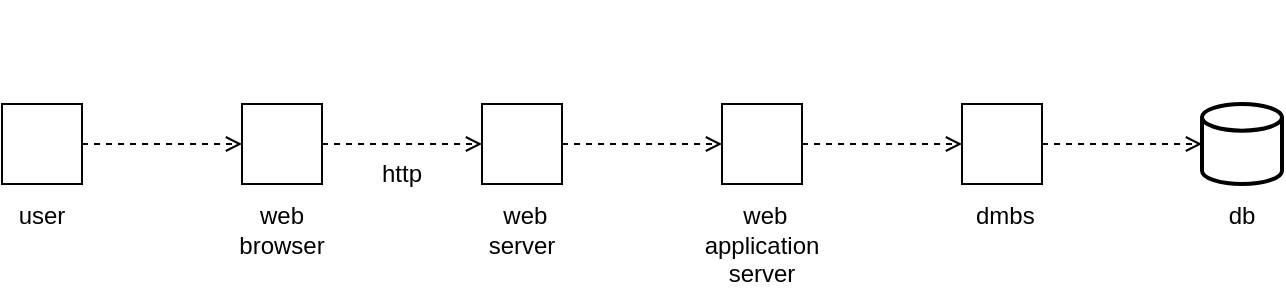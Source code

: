 <mxfile version="24.0.7" type="github">
  <diagram name="페이지-1" id="DOebjz7CG0eIrOCERLTq">
    <mxGraphModel dx="794" dy="1106" grid="1" gridSize="10" guides="1" tooltips="1" connect="1" arrows="1" fold="1" page="1" pageScale="1" pageWidth="827" pageHeight="1169" math="0" shadow="0">
      <root>
        <mxCell id="0" />
        <mxCell id="1" parent="0" />
        <mxCell id="8lFw4BgRD8mpqxhCnmYW-3" style="edgeStyle=orthogonalEdgeStyle;rounded=0;orthogonalLoop=1;jettySize=auto;html=1;exitX=1;exitY=0.5;exitDx=0;exitDy=0;entryX=0;entryY=0.5;entryDx=0;entryDy=0;endArrow=open;endFill=0;dashed=1;" edge="1" parent="1" source="8lFw4BgRD8mpqxhCnmYW-1" target="8lFw4BgRD8mpqxhCnmYW-2">
          <mxGeometry relative="1" as="geometry" />
        </mxCell>
        <mxCell id="8lFw4BgRD8mpqxhCnmYW-1" value="&lt;div&gt;&lt;br&gt;&lt;/div&gt;&lt;div&gt;&lt;br&gt;&lt;/div&gt;&lt;div&gt;&lt;br&gt;&lt;/div&gt;&lt;div&gt;&lt;br&gt;&lt;/div&gt;&lt;div&gt;&lt;br&gt;&lt;/div&gt;&lt;div&gt;&lt;br&gt;&lt;/div&gt;&lt;div&gt;web browser&lt;/div&gt;" style="rounded=0;whiteSpace=wrap;html=1;" vertex="1" parent="1">
          <mxGeometry x="160" y="520" width="40" height="40" as="geometry" />
        </mxCell>
        <mxCell id="8lFw4BgRD8mpqxhCnmYW-11" style="edgeStyle=orthogonalEdgeStyle;rounded=0;orthogonalLoop=1;jettySize=auto;html=1;exitX=1;exitY=0.5;exitDx=0;exitDy=0;entryX=0;entryY=0.5;entryDx=0;entryDy=0;endArrow=open;endFill=0;dashed=1;" edge="1" parent="1" source="8lFw4BgRD8mpqxhCnmYW-2" target="8lFw4BgRD8mpqxhCnmYW-10">
          <mxGeometry relative="1" as="geometry" />
        </mxCell>
        <mxCell id="8lFw4BgRD8mpqxhCnmYW-2" value="&lt;div&gt;&lt;br&gt;&lt;/div&gt;&lt;div&gt;&lt;br&gt;&lt;/div&gt;&lt;div&gt;&lt;br&gt;&lt;/div&gt;&lt;div&gt;&lt;br&gt;&lt;/div&gt;&lt;div&gt;&lt;br&gt;&lt;/div&gt;&lt;div&gt;&lt;br&gt;&lt;/div&gt;&lt;div&gt;&lt;span style=&quot;background-color: initial;&quot;&gt;&amp;nbsp;web server&lt;/span&gt;&lt;br&gt;&lt;/div&gt;" style="rounded=0;whiteSpace=wrap;html=1;" vertex="1" parent="1">
          <mxGeometry x="280" y="520" width="40" height="40" as="geometry" />
        </mxCell>
        <mxCell id="8lFw4BgRD8mpqxhCnmYW-4" value="http" style="text;html=1;align=center;verticalAlign=middle;whiteSpace=wrap;rounded=0;" vertex="1" parent="1">
          <mxGeometry x="210" y="540" width="60" height="30" as="geometry" />
        </mxCell>
        <mxCell id="8lFw4BgRD8mpqxhCnmYW-8" style="edgeStyle=orthogonalEdgeStyle;rounded=0;orthogonalLoop=1;jettySize=auto;html=1;exitX=1;exitY=0.5;exitDx=0;exitDy=0;entryX=0;entryY=0.5;entryDx=0;entryDy=0;endArrow=open;endFill=0;dashed=1;" edge="1" parent="1" source="8lFw4BgRD8mpqxhCnmYW-7" target="8lFw4BgRD8mpqxhCnmYW-1">
          <mxGeometry relative="1" as="geometry" />
        </mxCell>
        <mxCell id="8lFw4BgRD8mpqxhCnmYW-7" value="&lt;div&gt;&lt;br&gt;&lt;/div&gt;&lt;div&gt;&lt;br&gt;&lt;/div&gt;&lt;div&gt;&lt;br&gt;&lt;/div&gt;&lt;div&gt;&lt;br&gt;&lt;/div&gt;&lt;div&gt;&lt;br&gt;&lt;/div&gt;&lt;div&gt;user&lt;/div&gt;" style="rounded=0;whiteSpace=wrap;html=1;" vertex="1" parent="1">
          <mxGeometry x="40" y="520" width="40" height="40" as="geometry" />
        </mxCell>
        <mxCell id="8lFw4BgRD8mpqxhCnmYW-13" style="edgeStyle=orthogonalEdgeStyle;rounded=0;orthogonalLoop=1;jettySize=auto;html=1;exitX=1;exitY=0.5;exitDx=0;exitDy=0;entryX=0;entryY=0.5;entryDx=0;entryDy=0;endArrow=open;endFill=0;dashed=1;" edge="1" parent="1" source="8lFw4BgRD8mpqxhCnmYW-10" target="8lFw4BgRD8mpqxhCnmYW-12">
          <mxGeometry relative="1" as="geometry" />
        </mxCell>
        <mxCell id="8lFw4BgRD8mpqxhCnmYW-10" value="&lt;div&gt;&lt;br&gt;&lt;/div&gt;&lt;div&gt;&lt;br&gt;&lt;/div&gt;&lt;div&gt;&lt;br&gt;&lt;/div&gt;&lt;div&gt;&lt;br&gt;&lt;/div&gt;&lt;div&gt;&lt;br&gt;&lt;/div&gt;&lt;div&gt;&lt;br&gt;&lt;/div&gt;&lt;div&gt;&lt;br&gt;&lt;/div&gt;&lt;div&gt;&lt;span style=&quot;background-color: initial;&quot;&gt;&amp;nbsp;web application server&lt;/span&gt;&lt;br&gt;&lt;/div&gt;" style="rounded=0;whiteSpace=wrap;html=1;" vertex="1" parent="1">
          <mxGeometry x="400" y="520" width="40" height="40" as="geometry" />
        </mxCell>
        <mxCell id="8lFw4BgRD8mpqxhCnmYW-12" value="&lt;div&gt;&lt;br&gt;&lt;/div&gt;&lt;div&gt;&lt;br&gt;&lt;/div&gt;&lt;div&gt;&lt;br&gt;&lt;/div&gt;&lt;div&gt;&lt;br&gt;&lt;/div&gt;&lt;div&gt;&lt;br&gt;&lt;/div&gt;&lt;div&gt;&lt;span style=&quot;background-color: initial;&quot;&gt;&amp;nbsp;dmbs&lt;/span&gt;&lt;br&gt;&lt;/div&gt;" style="rounded=0;whiteSpace=wrap;html=1;" vertex="1" parent="1">
          <mxGeometry x="520" y="520" width="40" height="40" as="geometry" />
        </mxCell>
        <mxCell id="8lFw4BgRD8mpqxhCnmYW-14" value="&lt;div&gt;&lt;br&gt;&lt;/div&gt;&lt;div&gt;&lt;br&gt;&lt;/div&gt;&lt;div&gt;&lt;br&gt;&lt;/div&gt;&lt;div&gt;&lt;br&gt;&lt;/div&gt;&lt;div&gt;&lt;br&gt;&lt;/div&gt;&lt;div&gt;db&lt;/div&gt;" style="strokeWidth=2;html=1;shape=mxgraph.flowchart.database;whiteSpace=wrap;" vertex="1" parent="1">
          <mxGeometry x="640" y="520" width="40" height="40" as="geometry" />
        </mxCell>
        <mxCell id="8lFw4BgRD8mpqxhCnmYW-15" style="edgeStyle=orthogonalEdgeStyle;rounded=0;orthogonalLoop=1;jettySize=auto;html=1;exitX=1;exitY=0.5;exitDx=0;exitDy=0;entryX=0;entryY=0.5;entryDx=0;entryDy=0;entryPerimeter=0;endArrow=open;endFill=0;dashed=1;" edge="1" parent="1" source="8lFw4BgRD8mpqxhCnmYW-12" target="8lFw4BgRD8mpqxhCnmYW-14">
          <mxGeometry relative="1" as="geometry" />
        </mxCell>
      </root>
    </mxGraphModel>
  </diagram>
</mxfile>
